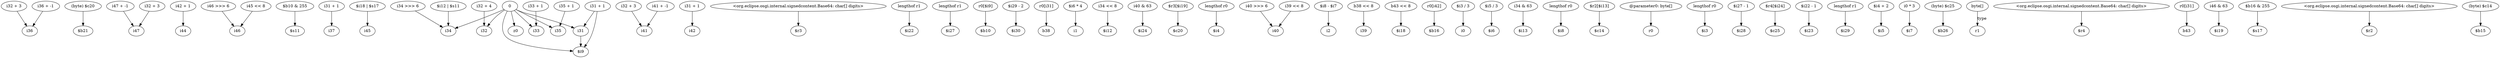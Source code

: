 digraph g {
0[label="i32 + 3"]
1[label="i36"]
0->1[label=""]
2[label="(byte) $c20"]
3[label="$b21"]
2->3[label=""]
4[label="i47 + -1"]
5[label="i47"]
4->5[label=""]
6[label="i42 + 1"]
7[label="i44"]
6->7[label=""]
8[label="i46 >>> 6"]
9[label="i46"]
8->9[label=""]
10[label="$b10 & 255"]
11[label="$s11"]
10->11[label=""]
12[label="i31 + 1"]
13[label="i37"]
12->13[label=""]
14[label="$i18 | $s17"]
15[label="i45"]
14->15[label=""]
16[label="i34 >>> 6"]
17[label="i34"]
16->17[label=""]
18[label="i32 + 3"]
19[label="i41"]
18->19[label=""]
20[label="0"]
21[label="i32"]
20->21[label=""]
22[label="i33"]
20->22[label=""]
23[label="$i12 | $s11"]
23->17[label=""]
24[label="i31 + 1"]
25[label="i42"]
24->25[label=""]
26[label="<org.eclipse.osgi.internal.signedcontent.Base64: char[] digits>"]
27[label="$r3"]
26->27[label=""]
28[label="lengthof r1"]
29[label="$i22"]
28->29[label=""]
30[label="lengthof r1"]
31[label="$i27"]
30->31[label=""]
32[label="r0[$i9]"]
33[label="$b10"]
32->33[label=""]
34[label="$i29 - 2"]
35[label="$i30"]
34->35[label=""]
36[label="r0[i31]"]
37[label="b38"]
36->37[label=""]
38[label="$i6 * 4"]
39[label="i1"]
38->39[label=""]
40[label="i34 << 8"]
41[label="$i12"]
40->41[label=""]
42[label="i31 + 1"]
43[label="i31"]
42->43[label=""]
44[label="i40 & 63"]
45[label="$i24"]
44->45[label=""]
46[label="$r3[$i19]"]
47[label="$c20"]
46->47[label=""]
48[label="i41 + -1"]
48->19[label=""]
49[label="lengthof r0"]
50[label="$i4"]
49->50[label=""]
51[label="i40 >>> 6"]
52[label="i40"]
51->52[label=""]
53[label="$i8 - $i7"]
54[label="i2"]
53->54[label=""]
55[label="i36 + -1"]
55->1[label=""]
56[label="b38 << 8"]
57[label="i39"]
56->57[label=""]
58[label="b43 << 8"]
59[label="$i18"]
58->59[label=""]
60[label="$i9"]
42->60[label=""]
61[label="i45 << 8"]
61->9[label=""]
20->17[label=""]
62[label="r0[i42]"]
63[label="$b16"]
62->63[label=""]
64[label="$i3 / 3"]
65[label="i0"]
64->65[label=""]
20->60[label=""]
66[label="$i5 / 3"]
67[label="$i6"]
66->67[label=""]
68[label="i34 & 63"]
69[label="$i13"]
68->69[label=""]
70[label="lengthof r0"]
71[label="$i8"]
70->71[label=""]
72[label="i32 + 4"]
72->21[label=""]
73[label="$r2[$i13]"]
74[label="$c14"]
73->74[label=""]
75[label="@parameter0: byte[]"]
76[label="r0"]
75->76[label=""]
77[label="z0"]
20->77[label=""]
78[label="lengthof r0"]
79[label="$i3"]
78->79[label=""]
20->43[label=""]
80[label="i39 << 8"]
80->52[label=""]
81[label="$i27 - 1"]
82[label="$i28"]
81->82[label=""]
83[label="$r4[$i24]"]
84[label="$c25"]
83->84[label=""]
85[label="$i22 - 1"]
86[label="$i23"]
85->86[label=""]
87[label="i35 + 1"]
88[label="i35"]
87->88[label=""]
89[label="lengthof r1"]
90[label="$i29"]
89->90[label=""]
43->60[label=""]
91[label="$i4 + 2"]
92[label="$i5"]
91->92[label=""]
93[label="i0 * 3"]
94[label="$i7"]
93->94[label=""]
95[label="(byte) $c25"]
96[label="$b26"]
95->96[label=""]
97[label="i32 + 3"]
97->5[label=""]
98[label="byte[]"]
99[label="r1"]
98->99[label="type"]
100[label="<org.eclipse.osgi.internal.signedcontent.Base64: char[] digits>"]
101[label="$r4"]
100->101[label=""]
102[label="i33 + 1"]
102->22[label=""]
103[label="r0[i31]"]
104[label="b43"]
103->104[label=""]
105[label="i46 & 63"]
106[label="$i19"]
105->106[label=""]
20->88[label=""]
107[label="$b16 & 255"]
108[label="$s17"]
107->108[label=""]
109[label="<org.eclipse.osgi.internal.signedcontent.Base64: char[] digits>"]
110[label="$r2"]
109->110[label=""]
111[label="(byte) $c14"]
112[label="$b15"]
111->112[label=""]
}